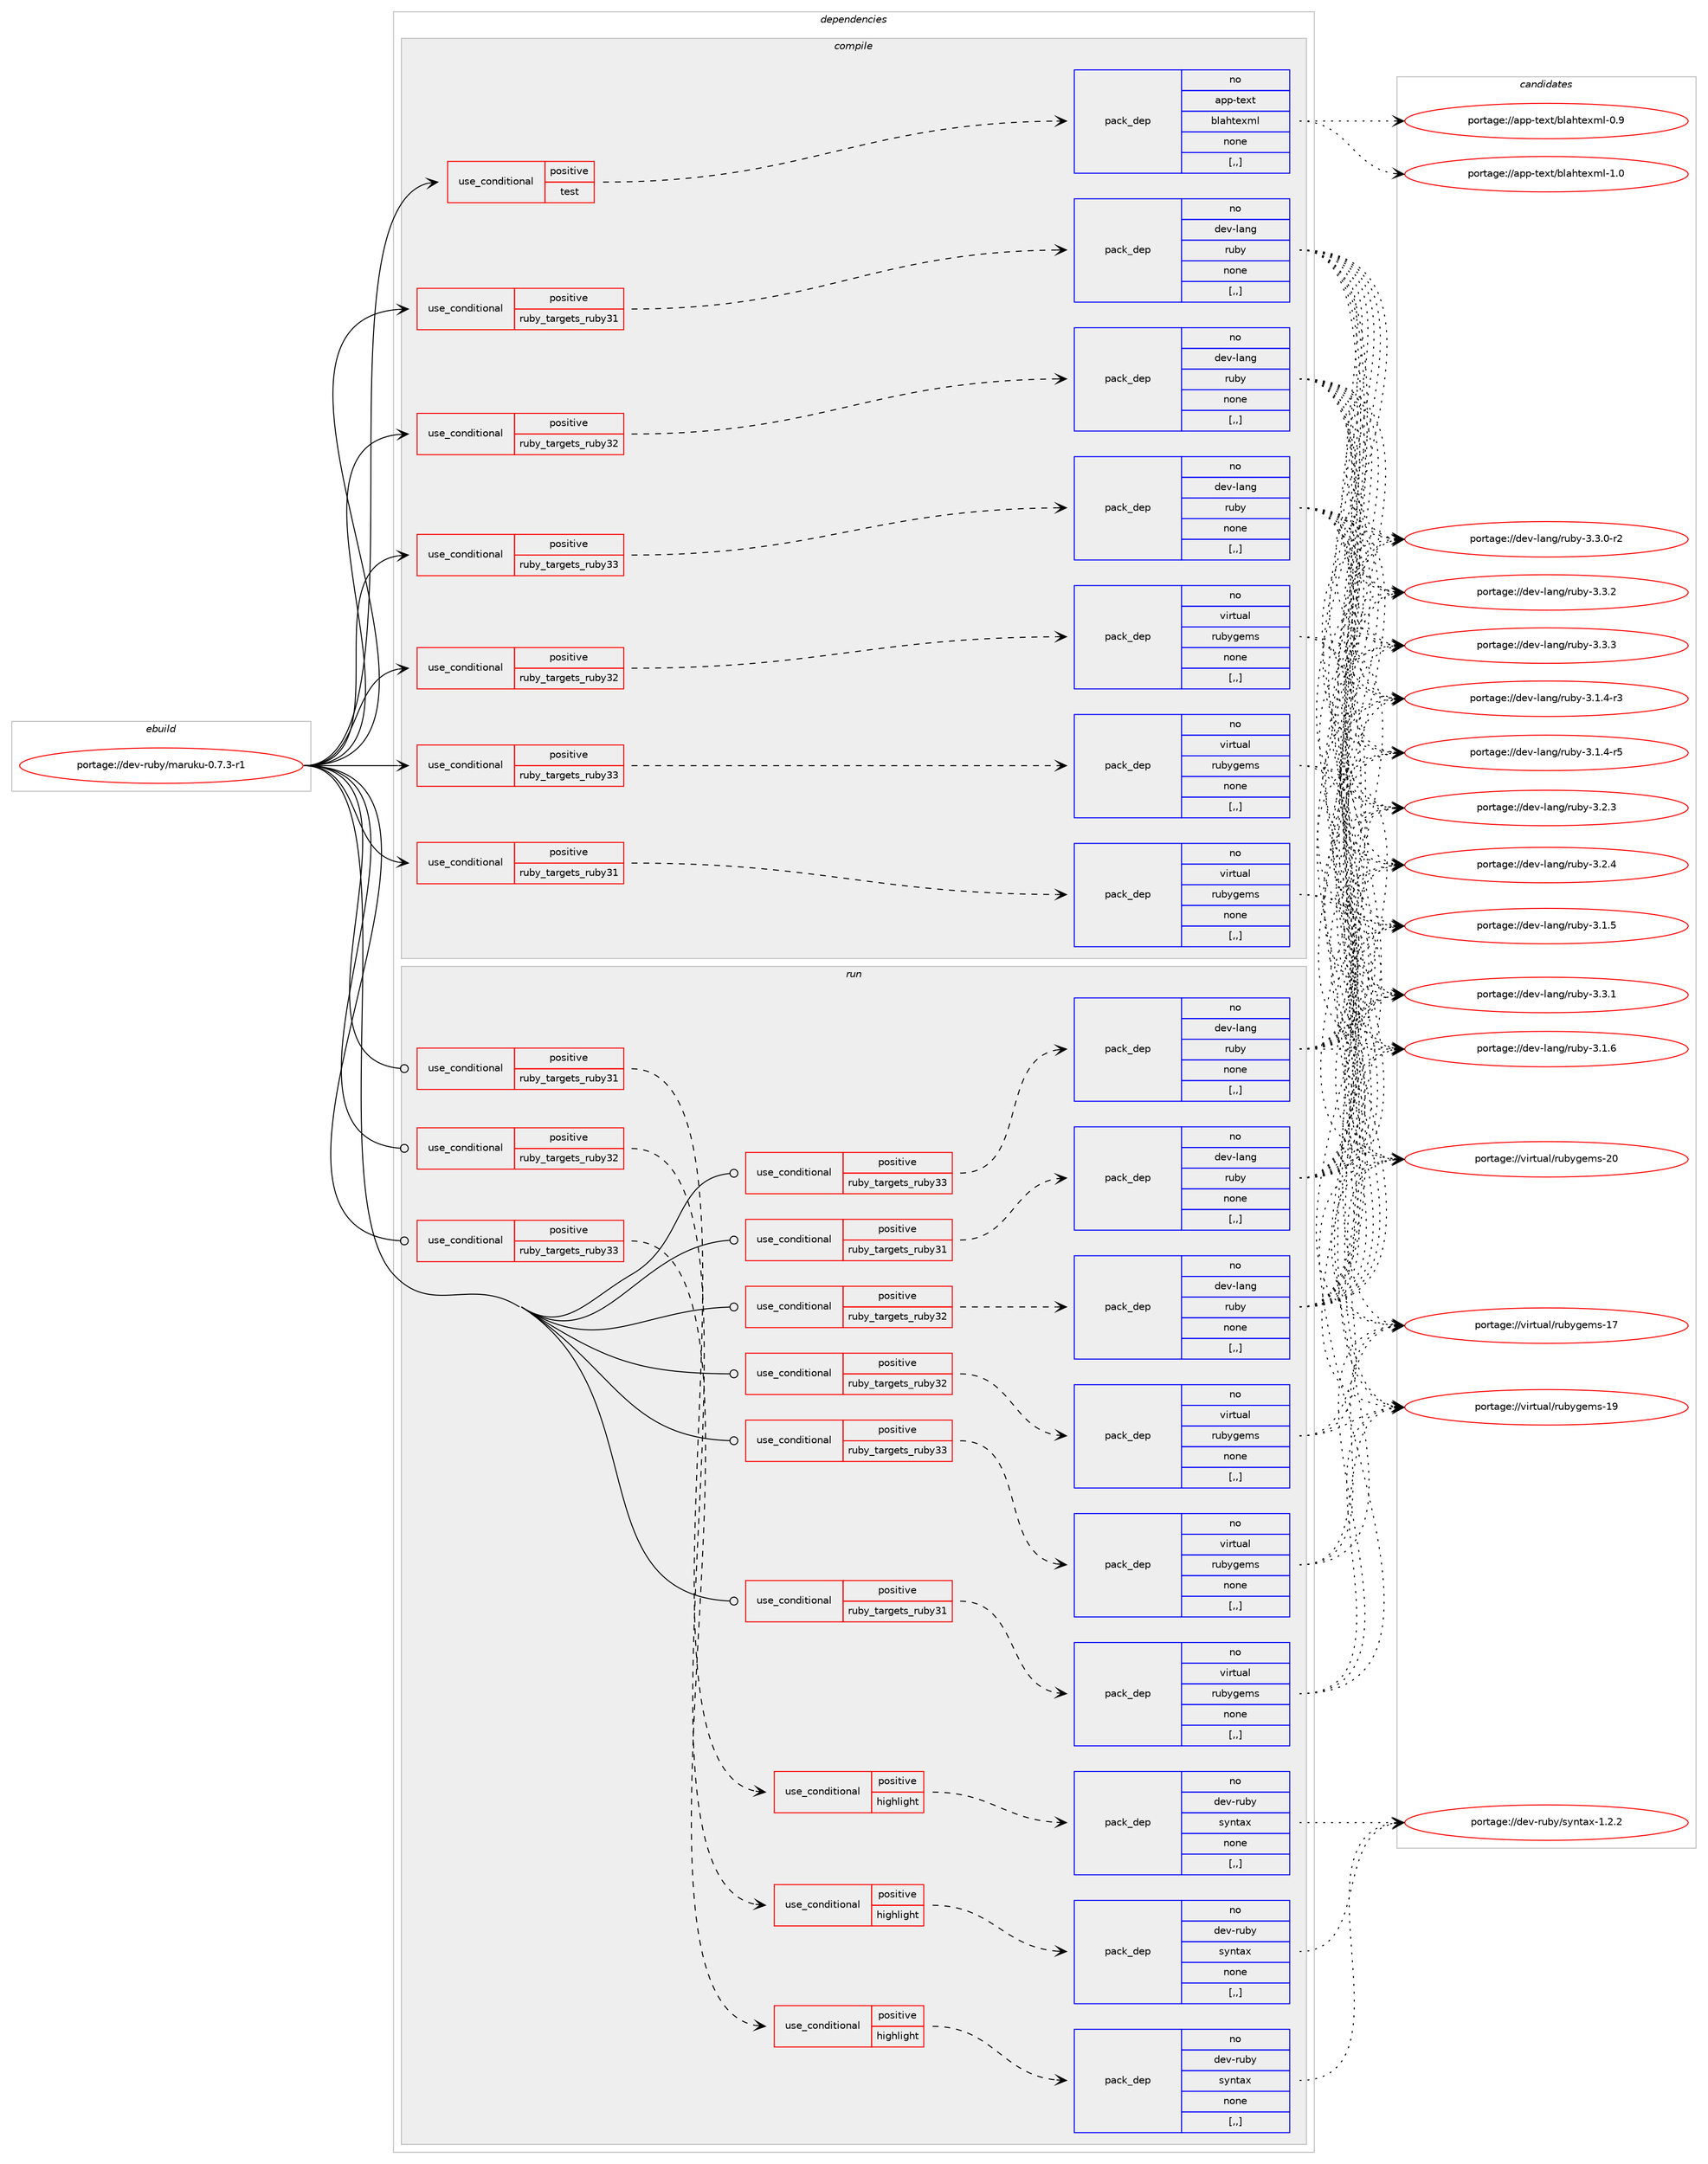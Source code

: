 digraph prolog {

# *************
# Graph options
# *************

newrank=true;
concentrate=true;
compound=true;
graph [rankdir=LR,fontname=Helvetica,fontsize=10,ranksep=1.5];#, ranksep=2.5, nodesep=0.2];
edge  [arrowhead=vee];
node  [fontname=Helvetica,fontsize=10];

# **********
# The ebuild
# **********

subgraph cluster_leftcol {
color=gray;
rank=same;
label=<<i>ebuild</i>>;
id [label="portage://dev-ruby/maruku-0.7.3-r1", color=red, width=4, href="../dev-ruby/maruku-0.7.3-r1.svg"];
}

# ****************
# The dependencies
# ****************

subgraph cluster_midcol {
color=gray;
label=<<i>dependencies</i>>;
subgraph cluster_compile {
fillcolor="#eeeeee";
style=filled;
label=<<i>compile</i>>;
subgraph cond48947 {
dependency185176 [label=<<TABLE BORDER="0" CELLBORDER="1" CELLSPACING="0" CELLPADDING="4"><TR><TD ROWSPAN="3" CELLPADDING="10">use_conditional</TD></TR><TR><TD>positive</TD></TR><TR><TD>ruby_targets_ruby31</TD></TR></TABLE>>, shape=none, color=red];
subgraph pack134923 {
dependency185177 [label=<<TABLE BORDER="0" CELLBORDER="1" CELLSPACING="0" CELLPADDING="4" WIDTH="220"><TR><TD ROWSPAN="6" CELLPADDING="30">pack_dep</TD></TR><TR><TD WIDTH="110">no</TD></TR><TR><TD>dev-lang</TD></TR><TR><TD>ruby</TD></TR><TR><TD>none</TD></TR><TR><TD>[,,]</TD></TR></TABLE>>, shape=none, color=blue];
}
dependency185176:e -> dependency185177:w [weight=20,style="dashed",arrowhead="vee"];
}
id:e -> dependency185176:w [weight=20,style="solid",arrowhead="vee"];
subgraph cond48948 {
dependency185178 [label=<<TABLE BORDER="0" CELLBORDER="1" CELLSPACING="0" CELLPADDING="4"><TR><TD ROWSPAN="3" CELLPADDING="10">use_conditional</TD></TR><TR><TD>positive</TD></TR><TR><TD>ruby_targets_ruby31</TD></TR></TABLE>>, shape=none, color=red];
subgraph pack134924 {
dependency185179 [label=<<TABLE BORDER="0" CELLBORDER="1" CELLSPACING="0" CELLPADDING="4" WIDTH="220"><TR><TD ROWSPAN="6" CELLPADDING="30">pack_dep</TD></TR><TR><TD WIDTH="110">no</TD></TR><TR><TD>virtual</TD></TR><TR><TD>rubygems</TD></TR><TR><TD>none</TD></TR><TR><TD>[,,]</TD></TR></TABLE>>, shape=none, color=blue];
}
dependency185178:e -> dependency185179:w [weight=20,style="dashed",arrowhead="vee"];
}
id:e -> dependency185178:w [weight=20,style="solid",arrowhead="vee"];
subgraph cond48949 {
dependency185180 [label=<<TABLE BORDER="0" CELLBORDER="1" CELLSPACING="0" CELLPADDING="4"><TR><TD ROWSPAN="3" CELLPADDING="10">use_conditional</TD></TR><TR><TD>positive</TD></TR><TR><TD>ruby_targets_ruby32</TD></TR></TABLE>>, shape=none, color=red];
subgraph pack134925 {
dependency185181 [label=<<TABLE BORDER="0" CELLBORDER="1" CELLSPACING="0" CELLPADDING="4" WIDTH="220"><TR><TD ROWSPAN="6" CELLPADDING="30">pack_dep</TD></TR><TR><TD WIDTH="110">no</TD></TR><TR><TD>dev-lang</TD></TR><TR><TD>ruby</TD></TR><TR><TD>none</TD></TR><TR><TD>[,,]</TD></TR></TABLE>>, shape=none, color=blue];
}
dependency185180:e -> dependency185181:w [weight=20,style="dashed",arrowhead="vee"];
}
id:e -> dependency185180:w [weight=20,style="solid",arrowhead="vee"];
subgraph cond48950 {
dependency185182 [label=<<TABLE BORDER="0" CELLBORDER="1" CELLSPACING="0" CELLPADDING="4"><TR><TD ROWSPAN="3" CELLPADDING="10">use_conditional</TD></TR><TR><TD>positive</TD></TR><TR><TD>ruby_targets_ruby32</TD></TR></TABLE>>, shape=none, color=red];
subgraph pack134926 {
dependency185183 [label=<<TABLE BORDER="0" CELLBORDER="1" CELLSPACING="0" CELLPADDING="4" WIDTH="220"><TR><TD ROWSPAN="6" CELLPADDING="30">pack_dep</TD></TR><TR><TD WIDTH="110">no</TD></TR><TR><TD>virtual</TD></TR><TR><TD>rubygems</TD></TR><TR><TD>none</TD></TR><TR><TD>[,,]</TD></TR></TABLE>>, shape=none, color=blue];
}
dependency185182:e -> dependency185183:w [weight=20,style="dashed",arrowhead="vee"];
}
id:e -> dependency185182:w [weight=20,style="solid",arrowhead="vee"];
subgraph cond48951 {
dependency185184 [label=<<TABLE BORDER="0" CELLBORDER="1" CELLSPACING="0" CELLPADDING="4"><TR><TD ROWSPAN="3" CELLPADDING="10">use_conditional</TD></TR><TR><TD>positive</TD></TR><TR><TD>ruby_targets_ruby33</TD></TR></TABLE>>, shape=none, color=red];
subgraph pack134927 {
dependency185185 [label=<<TABLE BORDER="0" CELLBORDER="1" CELLSPACING="0" CELLPADDING="4" WIDTH="220"><TR><TD ROWSPAN="6" CELLPADDING="30">pack_dep</TD></TR><TR><TD WIDTH="110">no</TD></TR><TR><TD>dev-lang</TD></TR><TR><TD>ruby</TD></TR><TR><TD>none</TD></TR><TR><TD>[,,]</TD></TR></TABLE>>, shape=none, color=blue];
}
dependency185184:e -> dependency185185:w [weight=20,style="dashed",arrowhead="vee"];
}
id:e -> dependency185184:w [weight=20,style="solid",arrowhead="vee"];
subgraph cond48952 {
dependency185186 [label=<<TABLE BORDER="0" CELLBORDER="1" CELLSPACING="0" CELLPADDING="4"><TR><TD ROWSPAN="3" CELLPADDING="10">use_conditional</TD></TR><TR><TD>positive</TD></TR><TR><TD>ruby_targets_ruby33</TD></TR></TABLE>>, shape=none, color=red];
subgraph pack134928 {
dependency185187 [label=<<TABLE BORDER="0" CELLBORDER="1" CELLSPACING="0" CELLPADDING="4" WIDTH="220"><TR><TD ROWSPAN="6" CELLPADDING="30">pack_dep</TD></TR><TR><TD WIDTH="110">no</TD></TR><TR><TD>virtual</TD></TR><TR><TD>rubygems</TD></TR><TR><TD>none</TD></TR><TR><TD>[,,]</TD></TR></TABLE>>, shape=none, color=blue];
}
dependency185186:e -> dependency185187:w [weight=20,style="dashed",arrowhead="vee"];
}
id:e -> dependency185186:w [weight=20,style="solid",arrowhead="vee"];
subgraph cond48953 {
dependency185188 [label=<<TABLE BORDER="0" CELLBORDER="1" CELLSPACING="0" CELLPADDING="4"><TR><TD ROWSPAN="3" CELLPADDING="10">use_conditional</TD></TR><TR><TD>positive</TD></TR><TR><TD>test</TD></TR></TABLE>>, shape=none, color=red];
subgraph pack134929 {
dependency185189 [label=<<TABLE BORDER="0" CELLBORDER="1" CELLSPACING="0" CELLPADDING="4" WIDTH="220"><TR><TD ROWSPAN="6" CELLPADDING="30">pack_dep</TD></TR><TR><TD WIDTH="110">no</TD></TR><TR><TD>app-text</TD></TR><TR><TD>blahtexml</TD></TR><TR><TD>none</TD></TR><TR><TD>[,,]</TD></TR></TABLE>>, shape=none, color=blue];
}
dependency185188:e -> dependency185189:w [weight=20,style="dashed",arrowhead="vee"];
}
id:e -> dependency185188:w [weight=20,style="solid",arrowhead="vee"];
}
subgraph cluster_compileandrun {
fillcolor="#eeeeee";
style=filled;
label=<<i>compile and run</i>>;
}
subgraph cluster_run {
fillcolor="#eeeeee";
style=filled;
label=<<i>run</i>>;
subgraph cond48954 {
dependency185190 [label=<<TABLE BORDER="0" CELLBORDER="1" CELLSPACING="0" CELLPADDING="4"><TR><TD ROWSPAN="3" CELLPADDING="10">use_conditional</TD></TR><TR><TD>positive</TD></TR><TR><TD>ruby_targets_ruby31</TD></TR></TABLE>>, shape=none, color=red];
subgraph cond48955 {
dependency185191 [label=<<TABLE BORDER="0" CELLBORDER="1" CELLSPACING="0" CELLPADDING="4"><TR><TD ROWSPAN="3" CELLPADDING="10">use_conditional</TD></TR><TR><TD>positive</TD></TR><TR><TD>highlight</TD></TR></TABLE>>, shape=none, color=red];
subgraph pack134930 {
dependency185192 [label=<<TABLE BORDER="0" CELLBORDER="1" CELLSPACING="0" CELLPADDING="4" WIDTH="220"><TR><TD ROWSPAN="6" CELLPADDING="30">pack_dep</TD></TR><TR><TD WIDTH="110">no</TD></TR><TR><TD>dev-ruby</TD></TR><TR><TD>syntax</TD></TR><TR><TD>none</TD></TR><TR><TD>[,,]</TD></TR></TABLE>>, shape=none, color=blue];
}
dependency185191:e -> dependency185192:w [weight=20,style="dashed",arrowhead="vee"];
}
dependency185190:e -> dependency185191:w [weight=20,style="dashed",arrowhead="vee"];
}
id:e -> dependency185190:w [weight=20,style="solid",arrowhead="odot"];
subgraph cond48956 {
dependency185193 [label=<<TABLE BORDER="0" CELLBORDER="1" CELLSPACING="0" CELLPADDING="4"><TR><TD ROWSPAN="3" CELLPADDING="10">use_conditional</TD></TR><TR><TD>positive</TD></TR><TR><TD>ruby_targets_ruby31</TD></TR></TABLE>>, shape=none, color=red];
subgraph pack134931 {
dependency185194 [label=<<TABLE BORDER="0" CELLBORDER="1" CELLSPACING="0" CELLPADDING="4" WIDTH="220"><TR><TD ROWSPAN="6" CELLPADDING="30">pack_dep</TD></TR><TR><TD WIDTH="110">no</TD></TR><TR><TD>dev-lang</TD></TR><TR><TD>ruby</TD></TR><TR><TD>none</TD></TR><TR><TD>[,,]</TD></TR></TABLE>>, shape=none, color=blue];
}
dependency185193:e -> dependency185194:w [weight=20,style="dashed",arrowhead="vee"];
}
id:e -> dependency185193:w [weight=20,style="solid",arrowhead="odot"];
subgraph cond48957 {
dependency185195 [label=<<TABLE BORDER="0" CELLBORDER="1" CELLSPACING="0" CELLPADDING="4"><TR><TD ROWSPAN="3" CELLPADDING="10">use_conditional</TD></TR><TR><TD>positive</TD></TR><TR><TD>ruby_targets_ruby31</TD></TR></TABLE>>, shape=none, color=red];
subgraph pack134932 {
dependency185196 [label=<<TABLE BORDER="0" CELLBORDER="1" CELLSPACING="0" CELLPADDING="4" WIDTH="220"><TR><TD ROWSPAN="6" CELLPADDING="30">pack_dep</TD></TR><TR><TD WIDTH="110">no</TD></TR><TR><TD>virtual</TD></TR><TR><TD>rubygems</TD></TR><TR><TD>none</TD></TR><TR><TD>[,,]</TD></TR></TABLE>>, shape=none, color=blue];
}
dependency185195:e -> dependency185196:w [weight=20,style="dashed",arrowhead="vee"];
}
id:e -> dependency185195:w [weight=20,style="solid",arrowhead="odot"];
subgraph cond48958 {
dependency185197 [label=<<TABLE BORDER="0" CELLBORDER="1" CELLSPACING="0" CELLPADDING="4"><TR><TD ROWSPAN="3" CELLPADDING="10">use_conditional</TD></TR><TR><TD>positive</TD></TR><TR><TD>ruby_targets_ruby32</TD></TR></TABLE>>, shape=none, color=red];
subgraph cond48959 {
dependency185198 [label=<<TABLE BORDER="0" CELLBORDER="1" CELLSPACING="0" CELLPADDING="4"><TR><TD ROWSPAN="3" CELLPADDING="10">use_conditional</TD></TR><TR><TD>positive</TD></TR><TR><TD>highlight</TD></TR></TABLE>>, shape=none, color=red];
subgraph pack134933 {
dependency185199 [label=<<TABLE BORDER="0" CELLBORDER="1" CELLSPACING="0" CELLPADDING="4" WIDTH="220"><TR><TD ROWSPAN="6" CELLPADDING="30">pack_dep</TD></TR><TR><TD WIDTH="110">no</TD></TR><TR><TD>dev-ruby</TD></TR><TR><TD>syntax</TD></TR><TR><TD>none</TD></TR><TR><TD>[,,]</TD></TR></TABLE>>, shape=none, color=blue];
}
dependency185198:e -> dependency185199:w [weight=20,style="dashed",arrowhead="vee"];
}
dependency185197:e -> dependency185198:w [weight=20,style="dashed",arrowhead="vee"];
}
id:e -> dependency185197:w [weight=20,style="solid",arrowhead="odot"];
subgraph cond48960 {
dependency185200 [label=<<TABLE BORDER="0" CELLBORDER="1" CELLSPACING="0" CELLPADDING="4"><TR><TD ROWSPAN="3" CELLPADDING="10">use_conditional</TD></TR><TR><TD>positive</TD></TR><TR><TD>ruby_targets_ruby32</TD></TR></TABLE>>, shape=none, color=red];
subgraph pack134934 {
dependency185201 [label=<<TABLE BORDER="0" CELLBORDER="1" CELLSPACING="0" CELLPADDING="4" WIDTH="220"><TR><TD ROWSPAN="6" CELLPADDING="30">pack_dep</TD></TR><TR><TD WIDTH="110">no</TD></TR><TR><TD>dev-lang</TD></TR><TR><TD>ruby</TD></TR><TR><TD>none</TD></TR><TR><TD>[,,]</TD></TR></TABLE>>, shape=none, color=blue];
}
dependency185200:e -> dependency185201:w [weight=20,style="dashed",arrowhead="vee"];
}
id:e -> dependency185200:w [weight=20,style="solid",arrowhead="odot"];
subgraph cond48961 {
dependency185202 [label=<<TABLE BORDER="0" CELLBORDER="1" CELLSPACING="0" CELLPADDING="4"><TR><TD ROWSPAN="3" CELLPADDING="10">use_conditional</TD></TR><TR><TD>positive</TD></TR><TR><TD>ruby_targets_ruby32</TD></TR></TABLE>>, shape=none, color=red];
subgraph pack134935 {
dependency185203 [label=<<TABLE BORDER="0" CELLBORDER="1" CELLSPACING="0" CELLPADDING="4" WIDTH="220"><TR><TD ROWSPAN="6" CELLPADDING="30">pack_dep</TD></TR><TR><TD WIDTH="110">no</TD></TR><TR><TD>virtual</TD></TR><TR><TD>rubygems</TD></TR><TR><TD>none</TD></TR><TR><TD>[,,]</TD></TR></TABLE>>, shape=none, color=blue];
}
dependency185202:e -> dependency185203:w [weight=20,style="dashed",arrowhead="vee"];
}
id:e -> dependency185202:w [weight=20,style="solid",arrowhead="odot"];
subgraph cond48962 {
dependency185204 [label=<<TABLE BORDER="0" CELLBORDER="1" CELLSPACING="0" CELLPADDING="4"><TR><TD ROWSPAN="3" CELLPADDING="10">use_conditional</TD></TR><TR><TD>positive</TD></TR><TR><TD>ruby_targets_ruby33</TD></TR></TABLE>>, shape=none, color=red];
subgraph cond48963 {
dependency185205 [label=<<TABLE BORDER="0" CELLBORDER="1" CELLSPACING="0" CELLPADDING="4"><TR><TD ROWSPAN="3" CELLPADDING="10">use_conditional</TD></TR><TR><TD>positive</TD></TR><TR><TD>highlight</TD></TR></TABLE>>, shape=none, color=red];
subgraph pack134936 {
dependency185206 [label=<<TABLE BORDER="0" CELLBORDER="1" CELLSPACING="0" CELLPADDING="4" WIDTH="220"><TR><TD ROWSPAN="6" CELLPADDING="30">pack_dep</TD></TR><TR><TD WIDTH="110">no</TD></TR><TR><TD>dev-ruby</TD></TR><TR><TD>syntax</TD></TR><TR><TD>none</TD></TR><TR><TD>[,,]</TD></TR></TABLE>>, shape=none, color=blue];
}
dependency185205:e -> dependency185206:w [weight=20,style="dashed",arrowhead="vee"];
}
dependency185204:e -> dependency185205:w [weight=20,style="dashed",arrowhead="vee"];
}
id:e -> dependency185204:w [weight=20,style="solid",arrowhead="odot"];
subgraph cond48964 {
dependency185207 [label=<<TABLE BORDER="0" CELLBORDER="1" CELLSPACING="0" CELLPADDING="4"><TR><TD ROWSPAN="3" CELLPADDING="10">use_conditional</TD></TR><TR><TD>positive</TD></TR><TR><TD>ruby_targets_ruby33</TD></TR></TABLE>>, shape=none, color=red];
subgraph pack134937 {
dependency185208 [label=<<TABLE BORDER="0" CELLBORDER="1" CELLSPACING="0" CELLPADDING="4" WIDTH="220"><TR><TD ROWSPAN="6" CELLPADDING="30">pack_dep</TD></TR><TR><TD WIDTH="110">no</TD></TR><TR><TD>dev-lang</TD></TR><TR><TD>ruby</TD></TR><TR><TD>none</TD></TR><TR><TD>[,,]</TD></TR></TABLE>>, shape=none, color=blue];
}
dependency185207:e -> dependency185208:w [weight=20,style="dashed",arrowhead="vee"];
}
id:e -> dependency185207:w [weight=20,style="solid",arrowhead="odot"];
subgraph cond48965 {
dependency185209 [label=<<TABLE BORDER="0" CELLBORDER="1" CELLSPACING="0" CELLPADDING="4"><TR><TD ROWSPAN="3" CELLPADDING="10">use_conditional</TD></TR><TR><TD>positive</TD></TR><TR><TD>ruby_targets_ruby33</TD></TR></TABLE>>, shape=none, color=red];
subgraph pack134938 {
dependency185210 [label=<<TABLE BORDER="0" CELLBORDER="1" CELLSPACING="0" CELLPADDING="4" WIDTH="220"><TR><TD ROWSPAN="6" CELLPADDING="30">pack_dep</TD></TR><TR><TD WIDTH="110">no</TD></TR><TR><TD>virtual</TD></TR><TR><TD>rubygems</TD></TR><TR><TD>none</TD></TR><TR><TD>[,,]</TD></TR></TABLE>>, shape=none, color=blue];
}
dependency185209:e -> dependency185210:w [weight=20,style="dashed",arrowhead="vee"];
}
id:e -> dependency185209:w [weight=20,style="solid",arrowhead="odot"];
}
}

# **************
# The candidates
# **************

subgraph cluster_choices {
rank=same;
color=gray;
label=<<i>candidates</i>>;

subgraph choice134923 {
color=black;
nodesep=1;
choice100101118451089711010347114117981214551464946524511451 [label="portage://dev-lang/ruby-3.1.4-r3", color=red, width=4,href="../dev-lang/ruby-3.1.4-r3.svg"];
choice100101118451089711010347114117981214551464946524511453 [label="portage://dev-lang/ruby-3.1.4-r5", color=red, width=4,href="../dev-lang/ruby-3.1.4-r5.svg"];
choice10010111845108971101034711411798121455146494653 [label="portage://dev-lang/ruby-3.1.5", color=red, width=4,href="../dev-lang/ruby-3.1.5.svg"];
choice10010111845108971101034711411798121455146494654 [label="portage://dev-lang/ruby-3.1.6", color=red, width=4,href="../dev-lang/ruby-3.1.6.svg"];
choice10010111845108971101034711411798121455146504651 [label="portage://dev-lang/ruby-3.2.3", color=red, width=4,href="../dev-lang/ruby-3.2.3.svg"];
choice10010111845108971101034711411798121455146504652 [label="portage://dev-lang/ruby-3.2.4", color=red, width=4,href="../dev-lang/ruby-3.2.4.svg"];
choice100101118451089711010347114117981214551465146484511450 [label="portage://dev-lang/ruby-3.3.0-r2", color=red, width=4,href="../dev-lang/ruby-3.3.0-r2.svg"];
choice10010111845108971101034711411798121455146514649 [label="portage://dev-lang/ruby-3.3.1", color=red, width=4,href="../dev-lang/ruby-3.3.1.svg"];
choice10010111845108971101034711411798121455146514650 [label="portage://dev-lang/ruby-3.3.2", color=red, width=4,href="../dev-lang/ruby-3.3.2.svg"];
choice10010111845108971101034711411798121455146514651 [label="portage://dev-lang/ruby-3.3.3", color=red, width=4,href="../dev-lang/ruby-3.3.3.svg"];
dependency185177:e -> choice100101118451089711010347114117981214551464946524511451:w [style=dotted,weight="100"];
dependency185177:e -> choice100101118451089711010347114117981214551464946524511453:w [style=dotted,weight="100"];
dependency185177:e -> choice10010111845108971101034711411798121455146494653:w [style=dotted,weight="100"];
dependency185177:e -> choice10010111845108971101034711411798121455146494654:w [style=dotted,weight="100"];
dependency185177:e -> choice10010111845108971101034711411798121455146504651:w [style=dotted,weight="100"];
dependency185177:e -> choice10010111845108971101034711411798121455146504652:w [style=dotted,weight="100"];
dependency185177:e -> choice100101118451089711010347114117981214551465146484511450:w [style=dotted,weight="100"];
dependency185177:e -> choice10010111845108971101034711411798121455146514649:w [style=dotted,weight="100"];
dependency185177:e -> choice10010111845108971101034711411798121455146514650:w [style=dotted,weight="100"];
dependency185177:e -> choice10010111845108971101034711411798121455146514651:w [style=dotted,weight="100"];
}
subgraph choice134924 {
color=black;
nodesep=1;
choice118105114116117971084711411798121103101109115454955 [label="portage://virtual/rubygems-17", color=red, width=4,href="../virtual/rubygems-17.svg"];
choice118105114116117971084711411798121103101109115454957 [label="portage://virtual/rubygems-19", color=red, width=4,href="../virtual/rubygems-19.svg"];
choice118105114116117971084711411798121103101109115455048 [label="portage://virtual/rubygems-20", color=red, width=4,href="../virtual/rubygems-20.svg"];
dependency185179:e -> choice118105114116117971084711411798121103101109115454955:w [style=dotted,weight="100"];
dependency185179:e -> choice118105114116117971084711411798121103101109115454957:w [style=dotted,weight="100"];
dependency185179:e -> choice118105114116117971084711411798121103101109115455048:w [style=dotted,weight="100"];
}
subgraph choice134925 {
color=black;
nodesep=1;
choice100101118451089711010347114117981214551464946524511451 [label="portage://dev-lang/ruby-3.1.4-r3", color=red, width=4,href="../dev-lang/ruby-3.1.4-r3.svg"];
choice100101118451089711010347114117981214551464946524511453 [label="portage://dev-lang/ruby-3.1.4-r5", color=red, width=4,href="../dev-lang/ruby-3.1.4-r5.svg"];
choice10010111845108971101034711411798121455146494653 [label="portage://dev-lang/ruby-3.1.5", color=red, width=4,href="../dev-lang/ruby-3.1.5.svg"];
choice10010111845108971101034711411798121455146494654 [label="portage://dev-lang/ruby-3.1.6", color=red, width=4,href="../dev-lang/ruby-3.1.6.svg"];
choice10010111845108971101034711411798121455146504651 [label="portage://dev-lang/ruby-3.2.3", color=red, width=4,href="../dev-lang/ruby-3.2.3.svg"];
choice10010111845108971101034711411798121455146504652 [label="portage://dev-lang/ruby-3.2.4", color=red, width=4,href="../dev-lang/ruby-3.2.4.svg"];
choice100101118451089711010347114117981214551465146484511450 [label="portage://dev-lang/ruby-3.3.0-r2", color=red, width=4,href="../dev-lang/ruby-3.3.0-r2.svg"];
choice10010111845108971101034711411798121455146514649 [label="portage://dev-lang/ruby-3.3.1", color=red, width=4,href="../dev-lang/ruby-3.3.1.svg"];
choice10010111845108971101034711411798121455146514650 [label="portage://dev-lang/ruby-3.3.2", color=red, width=4,href="../dev-lang/ruby-3.3.2.svg"];
choice10010111845108971101034711411798121455146514651 [label="portage://dev-lang/ruby-3.3.3", color=red, width=4,href="../dev-lang/ruby-3.3.3.svg"];
dependency185181:e -> choice100101118451089711010347114117981214551464946524511451:w [style=dotted,weight="100"];
dependency185181:e -> choice100101118451089711010347114117981214551464946524511453:w [style=dotted,weight="100"];
dependency185181:e -> choice10010111845108971101034711411798121455146494653:w [style=dotted,weight="100"];
dependency185181:e -> choice10010111845108971101034711411798121455146494654:w [style=dotted,weight="100"];
dependency185181:e -> choice10010111845108971101034711411798121455146504651:w [style=dotted,weight="100"];
dependency185181:e -> choice10010111845108971101034711411798121455146504652:w [style=dotted,weight="100"];
dependency185181:e -> choice100101118451089711010347114117981214551465146484511450:w [style=dotted,weight="100"];
dependency185181:e -> choice10010111845108971101034711411798121455146514649:w [style=dotted,weight="100"];
dependency185181:e -> choice10010111845108971101034711411798121455146514650:w [style=dotted,weight="100"];
dependency185181:e -> choice10010111845108971101034711411798121455146514651:w [style=dotted,weight="100"];
}
subgraph choice134926 {
color=black;
nodesep=1;
choice118105114116117971084711411798121103101109115454955 [label="portage://virtual/rubygems-17", color=red, width=4,href="../virtual/rubygems-17.svg"];
choice118105114116117971084711411798121103101109115454957 [label="portage://virtual/rubygems-19", color=red, width=4,href="../virtual/rubygems-19.svg"];
choice118105114116117971084711411798121103101109115455048 [label="portage://virtual/rubygems-20", color=red, width=4,href="../virtual/rubygems-20.svg"];
dependency185183:e -> choice118105114116117971084711411798121103101109115454955:w [style=dotted,weight="100"];
dependency185183:e -> choice118105114116117971084711411798121103101109115454957:w [style=dotted,weight="100"];
dependency185183:e -> choice118105114116117971084711411798121103101109115455048:w [style=dotted,weight="100"];
}
subgraph choice134927 {
color=black;
nodesep=1;
choice100101118451089711010347114117981214551464946524511451 [label="portage://dev-lang/ruby-3.1.4-r3", color=red, width=4,href="../dev-lang/ruby-3.1.4-r3.svg"];
choice100101118451089711010347114117981214551464946524511453 [label="portage://dev-lang/ruby-3.1.4-r5", color=red, width=4,href="../dev-lang/ruby-3.1.4-r5.svg"];
choice10010111845108971101034711411798121455146494653 [label="portage://dev-lang/ruby-3.1.5", color=red, width=4,href="../dev-lang/ruby-3.1.5.svg"];
choice10010111845108971101034711411798121455146494654 [label="portage://dev-lang/ruby-3.1.6", color=red, width=4,href="../dev-lang/ruby-3.1.6.svg"];
choice10010111845108971101034711411798121455146504651 [label="portage://dev-lang/ruby-3.2.3", color=red, width=4,href="../dev-lang/ruby-3.2.3.svg"];
choice10010111845108971101034711411798121455146504652 [label="portage://dev-lang/ruby-3.2.4", color=red, width=4,href="../dev-lang/ruby-3.2.4.svg"];
choice100101118451089711010347114117981214551465146484511450 [label="portage://dev-lang/ruby-3.3.0-r2", color=red, width=4,href="../dev-lang/ruby-3.3.0-r2.svg"];
choice10010111845108971101034711411798121455146514649 [label="portage://dev-lang/ruby-3.3.1", color=red, width=4,href="../dev-lang/ruby-3.3.1.svg"];
choice10010111845108971101034711411798121455146514650 [label="portage://dev-lang/ruby-3.3.2", color=red, width=4,href="../dev-lang/ruby-3.3.2.svg"];
choice10010111845108971101034711411798121455146514651 [label="portage://dev-lang/ruby-3.3.3", color=red, width=4,href="../dev-lang/ruby-3.3.3.svg"];
dependency185185:e -> choice100101118451089711010347114117981214551464946524511451:w [style=dotted,weight="100"];
dependency185185:e -> choice100101118451089711010347114117981214551464946524511453:w [style=dotted,weight="100"];
dependency185185:e -> choice10010111845108971101034711411798121455146494653:w [style=dotted,weight="100"];
dependency185185:e -> choice10010111845108971101034711411798121455146494654:w [style=dotted,weight="100"];
dependency185185:e -> choice10010111845108971101034711411798121455146504651:w [style=dotted,weight="100"];
dependency185185:e -> choice10010111845108971101034711411798121455146504652:w [style=dotted,weight="100"];
dependency185185:e -> choice100101118451089711010347114117981214551465146484511450:w [style=dotted,weight="100"];
dependency185185:e -> choice10010111845108971101034711411798121455146514649:w [style=dotted,weight="100"];
dependency185185:e -> choice10010111845108971101034711411798121455146514650:w [style=dotted,weight="100"];
dependency185185:e -> choice10010111845108971101034711411798121455146514651:w [style=dotted,weight="100"];
}
subgraph choice134928 {
color=black;
nodesep=1;
choice118105114116117971084711411798121103101109115454955 [label="portage://virtual/rubygems-17", color=red, width=4,href="../virtual/rubygems-17.svg"];
choice118105114116117971084711411798121103101109115454957 [label="portage://virtual/rubygems-19", color=red, width=4,href="../virtual/rubygems-19.svg"];
choice118105114116117971084711411798121103101109115455048 [label="portage://virtual/rubygems-20", color=red, width=4,href="../virtual/rubygems-20.svg"];
dependency185187:e -> choice118105114116117971084711411798121103101109115454955:w [style=dotted,weight="100"];
dependency185187:e -> choice118105114116117971084711411798121103101109115454957:w [style=dotted,weight="100"];
dependency185187:e -> choice118105114116117971084711411798121103101109115455048:w [style=dotted,weight="100"];
}
subgraph choice134929 {
color=black;
nodesep=1;
choice971121124511610112011647981089710411610112010910845484657 [label="portage://app-text/blahtexml-0.9", color=red, width=4,href="../app-text/blahtexml-0.9.svg"];
choice971121124511610112011647981089710411610112010910845494648 [label="portage://app-text/blahtexml-1.0", color=red, width=4,href="../app-text/blahtexml-1.0.svg"];
dependency185189:e -> choice971121124511610112011647981089710411610112010910845484657:w [style=dotted,weight="100"];
dependency185189:e -> choice971121124511610112011647981089710411610112010910845494648:w [style=dotted,weight="100"];
}
subgraph choice134930 {
color=black;
nodesep=1;
choice10010111845114117981214711512111011697120454946504650 [label="portage://dev-ruby/syntax-1.2.2", color=red, width=4,href="../dev-ruby/syntax-1.2.2.svg"];
dependency185192:e -> choice10010111845114117981214711512111011697120454946504650:w [style=dotted,weight="100"];
}
subgraph choice134931 {
color=black;
nodesep=1;
choice100101118451089711010347114117981214551464946524511451 [label="portage://dev-lang/ruby-3.1.4-r3", color=red, width=4,href="../dev-lang/ruby-3.1.4-r3.svg"];
choice100101118451089711010347114117981214551464946524511453 [label="portage://dev-lang/ruby-3.1.4-r5", color=red, width=4,href="../dev-lang/ruby-3.1.4-r5.svg"];
choice10010111845108971101034711411798121455146494653 [label="portage://dev-lang/ruby-3.1.5", color=red, width=4,href="../dev-lang/ruby-3.1.5.svg"];
choice10010111845108971101034711411798121455146494654 [label="portage://dev-lang/ruby-3.1.6", color=red, width=4,href="../dev-lang/ruby-3.1.6.svg"];
choice10010111845108971101034711411798121455146504651 [label="portage://dev-lang/ruby-3.2.3", color=red, width=4,href="../dev-lang/ruby-3.2.3.svg"];
choice10010111845108971101034711411798121455146504652 [label="portage://dev-lang/ruby-3.2.4", color=red, width=4,href="../dev-lang/ruby-3.2.4.svg"];
choice100101118451089711010347114117981214551465146484511450 [label="portage://dev-lang/ruby-3.3.0-r2", color=red, width=4,href="../dev-lang/ruby-3.3.0-r2.svg"];
choice10010111845108971101034711411798121455146514649 [label="portage://dev-lang/ruby-3.3.1", color=red, width=4,href="../dev-lang/ruby-3.3.1.svg"];
choice10010111845108971101034711411798121455146514650 [label="portage://dev-lang/ruby-3.3.2", color=red, width=4,href="../dev-lang/ruby-3.3.2.svg"];
choice10010111845108971101034711411798121455146514651 [label="portage://dev-lang/ruby-3.3.3", color=red, width=4,href="../dev-lang/ruby-3.3.3.svg"];
dependency185194:e -> choice100101118451089711010347114117981214551464946524511451:w [style=dotted,weight="100"];
dependency185194:e -> choice100101118451089711010347114117981214551464946524511453:w [style=dotted,weight="100"];
dependency185194:e -> choice10010111845108971101034711411798121455146494653:w [style=dotted,weight="100"];
dependency185194:e -> choice10010111845108971101034711411798121455146494654:w [style=dotted,weight="100"];
dependency185194:e -> choice10010111845108971101034711411798121455146504651:w [style=dotted,weight="100"];
dependency185194:e -> choice10010111845108971101034711411798121455146504652:w [style=dotted,weight="100"];
dependency185194:e -> choice100101118451089711010347114117981214551465146484511450:w [style=dotted,weight="100"];
dependency185194:e -> choice10010111845108971101034711411798121455146514649:w [style=dotted,weight="100"];
dependency185194:e -> choice10010111845108971101034711411798121455146514650:w [style=dotted,weight="100"];
dependency185194:e -> choice10010111845108971101034711411798121455146514651:w [style=dotted,weight="100"];
}
subgraph choice134932 {
color=black;
nodesep=1;
choice118105114116117971084711411798121103101109115454955 [label="portage://virtual/rubygems-17", color=red, width=4,href="../virtual/rubygems-17.svg"];
choice118105114116117971084711411798121103101109115454957 [label="portage://virtual/rubygems-19", color=red, width=4,href="../virtual/rubygems-19.svg"];
choice118105114116117971084711411798121103101109115455048 [label="portage://virtual/rubygems-20", color=red, width=4,href="../virtual/rubygems-20.svg"];
dependency185196:e -> choice118105114116117971084711411798121103101109115454955:w [style=dotted,weight="100"];
dependency185196:e -> choice118105114116117971084711411798121103101109115454957:w [style=dotted,weight="100"];
dependency185196:e -> choice118105114116117971084711411798121103101109115455048:w [style=dotted,weight="100"];
}
subgraph choice134933 {
color=black;
nodesep=1;
choice10010111845114117981214711512111011697120454946504650 [label="portage://dev-ruby/syntax-1.2.2", color=red, width=4,href="../dev-ruby/syntax-1.2.2.svg"];
dependency185199:e -> choice10010111845114117981214711512111011697120454946504650:w [style=dotted,weight="100"];
}
subgraph choice134934 {
color=black;
nodesep=1;
choice100101118451089711010347114117981214551464946524511451 [label="portage://dev-lang/ruby-3.1.4-r3", color=red, width=4,href="../dev-lang/ruby-3.1.4-r3.svg"];
choice100101118451089711010347114117981214551464946524511453 [label="portage://dev-lang/ruby-3.1.4-r5", color=red, width=4,href="../dev-lang/ruby-3.1.4-r5.svg"];
choice10010111845108971101034711411798121455146494653 [label="portage://dev-lang/ruby-3.1.5", color=red, width=4,href="../dev-lang/ruby-3.1.5.svg"];
choice10010111845108971101034711411798121455146494654 [label="portage://dev-lang/ruby-3.1.6", color=red, width=4,href="../dev-lang/ruby-3.1.6.svg"];
choice10010111845108971101034711411798121455146504651 [label="portage://dev-lang/ruby-3.2.3", color=red, width=4,href="../dev-lang/ruby-3.2.3.svg"];
choice10010111845108971101034711411798121455146504652 [label="portage://dev-lang/ruby-3.2.4", color=red, width=4,href="../dev-lang/ruby-3.2.4.svg"];
choice100101118451089711010347114117981214551465146484511450 [label="portage://dev-lang/ruby-3.3.0-r2", color=red, width=4,href="../dev-lang/ruby-3.3.0-r2.svg"];
choice10010111845108971101034711411798121455146514649 [label="portage://dev-lang/ruby-3.3.1", color=red, width=4,href="../dev-lang/ruby-3.3.1.svg"];
choice10010111845108971101034711411798121455146514650 [label="portage://dev-lang/ruby-3.3.2", color=red, width=4,href="../dev-lang/ruby-3.3.2.svg"];
choice10010111845108971101034711411798121455146514651 [label="portage://dev-lang/ruby-3.3.3", color=red, width=4,href="../dev-lang/ruby-3.3.3.svg"];
dependency185201:e -> choice100101118451089711010347114117981214551464946524511451:w [style=dotted,weight="100"];
dependency185201:e -> choice100101118451089711010347114117981214551464946524511453:w [style=dotted,weight="100"];
dependency185201:e -> choice10010111845108971101034711411798121455146494653:w [style=dotted,weight="100"];
dependency185201:e -> choice10010111845108971101034711411798121455146494654:w [style=dotted,weight="100"];
dependency185201:e -> choice10010111845108971101034711411798121455146504651:w [style=dotted,weight="100"];
dependency185201:e -> choice10010111845108971101034711411798121455146504652:w [style=dotted,weight="100"];
dependency185201:e -> choice100101118451089711010347114117981214551465146484511450:w [style=dotted,weight="100"];
dependency185201:e -> choice10010111845108971101034711411798121455146514649:w [style=dotted,weight="100"];
dependency185201:e -> choice10010111845108971101034711411798121455146514650:w [style=dotted,weight="100"];
dependency185201:e -> choice10010111845108971101034711411798121455146514651:w [style=dotted,weight="100"];
}
subgraph choice134935 {
color=black;
nodesep=1;
choice118105114116117971084711411798121103101109115454955 [label="portage://virtual/rubygems-17", color=red, width=4,href="../virtual/rubygems-17.svg"];
choice118105114116117971084711411798121103101109115454957 [label="portage://virtual/rubygems-19", color=red, width=4,href="../virtual/rubygems-19.svg"];
choice118105114116117971084711411798121103101109115455048 [label="portage://virtual/rubygems-20", color=red, width=4,href="../virtual/rubygems-20.svg"];
dependency185203:e -> choice118105114116117971084711411798121103101109115454955:w [style=dotted,weight="100"];
dependency185203:e -> choice118105114116117971084711411798121103101109115454957:w [style=dotted,weight="100"];
dependency185203:e -> choice118105114116117971084711411798121103101109115455048:w [style=dotted,weight="100"];
}
subgraph choice134936 {
color=black;
nodesep=1;
choice10010111845114117981214711512111011697120454946504650 [label="portage://dev-ruby/syntax-1.2.2", color=red, width=4,href="../dev-ruby/syntax-1.2.2.svg"];
dependency185206:e -> choice10010111845114117981214711512111011697120454946504650:w [style=dotted,weight="100"];
}
subgraph choice134937 {
color=black;
nodesep=1;
choice100101118451089711010347114117981214551464946524511451 [label="portage://dev-lang/ruby-3.1.4-r3", color=red, width=4,href="../dev-lang/ruby-3.1.4-r3.svg"];
choice100101118451089711010347114117981214551464946524511453 [label="portage://dev-lang/ruby-3.1.4-r5", color=red, width=4,href="../dev-lang/ruby-3.1.4-r5.svg"];
choice10010111845108971101034711411798121455146494653 [label="portage://dev-lang/ruby-3.1.5", color=red, width=4,href="../dev-lang/ruby-3.1.5.svg"];
choice10010111845108971101034711411798121455146494654 [label="portage://dev-lang/ruby-3.1.6", color=red, width=4,href="../dev-lang/ruby-3.1.6.svg"];
choice10010111845108971101034711411798121455146504651 [label="portage://dev-lang/ruby-3.2.3", color=red, width=4,href="../dev-lang/ruby-3.2.3.svg"];
choice10010111845108971101034711411798121455146504652 [label="portage://dev-lang/ruby-3.2.4", color=red, width=4,href="../dev-lang/ruby-3.2.4.svg"];
choice100101118451089711010347114117981214551465146484511450 [label="portage://dev-lang/ruby-3.3.0-r2", color=red, width=4,href="../dev-lang/ruby-3.3.0-r2.svg"];
choice10010111845108971101034711411798121455146514649 [label="portage://dev-lang/ruby-3.3.1", color=red, width=4,href="../dev-lang/ruby-3.3.1.svg"];
choice10010111845108971101034711411798121455146514650 [label="portage://dev-lang/ruby-3.3.2", color=red, width=4,href="../dev-lang/ruby-3.3.2.svg"];
choice10010111845108971101034711411798121455146514651 [label="portage://dev-lang/ruby-3.3.3", color=red, width=4,href="../dev-lang/ruby-3.3.3.svg"];
dependency185208:e -> choice100101118451089711010347114117981214551464946524511451:w [style=dotted,weight="100"];
dependency185208:e -> choice100101118451089711010347114117981214551464946524511453:w [style=dotted,weight="100"];
dependency185208:e -> choice10010111845108971101034711411798121455146494653:w [style=dotted,weight="100"];
dependency185208:e -> choice10010111845108971101034711411798121455146494654:w [style=dotted,weight="100"];
dependency185208:e -> choice10010111845108971101034711411798121455146504651:w [style=dotted,weight="100"];
dependency185208:e -> choice10010111845108971101034711411798121455146504652:w [style=dotted,weight="100"];
dependency185208:e -> choice100101118451089711010347114117981214551465146484511450:w [style=dotted,weight="100"];
dependency185208:e -> choice10010111845108971101034711411798121455146514649:w [style=dotted,weight="100"];
dependency185208:e -> choice10010111845108971101034711411798121455146514650:w [style=dotted,weight="100"];
dependency185208:e -> choice10010111845108971101034711411798121455146514651:w [style=dotted,weight="100"];
}
subgraph choice134938 {
color=black;
nodesep=1;
choice118105114116117971084711411798121103101109115454955 [label="portage://virtual/rubygems-17", color=red, width=4,href="../virtual/rubygems-17.svg"];
choice118105114116117971084711411798121103101109115454957 [label="portage://virtual/rubygems-19", color=red, width=4,href="../virtual/rubygems-19.svg"];
choice118105114116117971084711411798121103101109115455048 [label="portage://virtual/rubygems-20", color=red, width=4,href="../virtual/rubygems-20.svg"];
dependency185210:e -> choice118105114116117971084711411798121103101109115454955:w [style=dotted,weight="100"];
dependency185210:e -> choice118105114116117971084711411798121103101109115454957:w [style=dotted,weight="100"];
dependency185210:e -> choice118105114116117971084711411798121103101109115455048:w [style=dotted,weight="100"];
}
}

}
